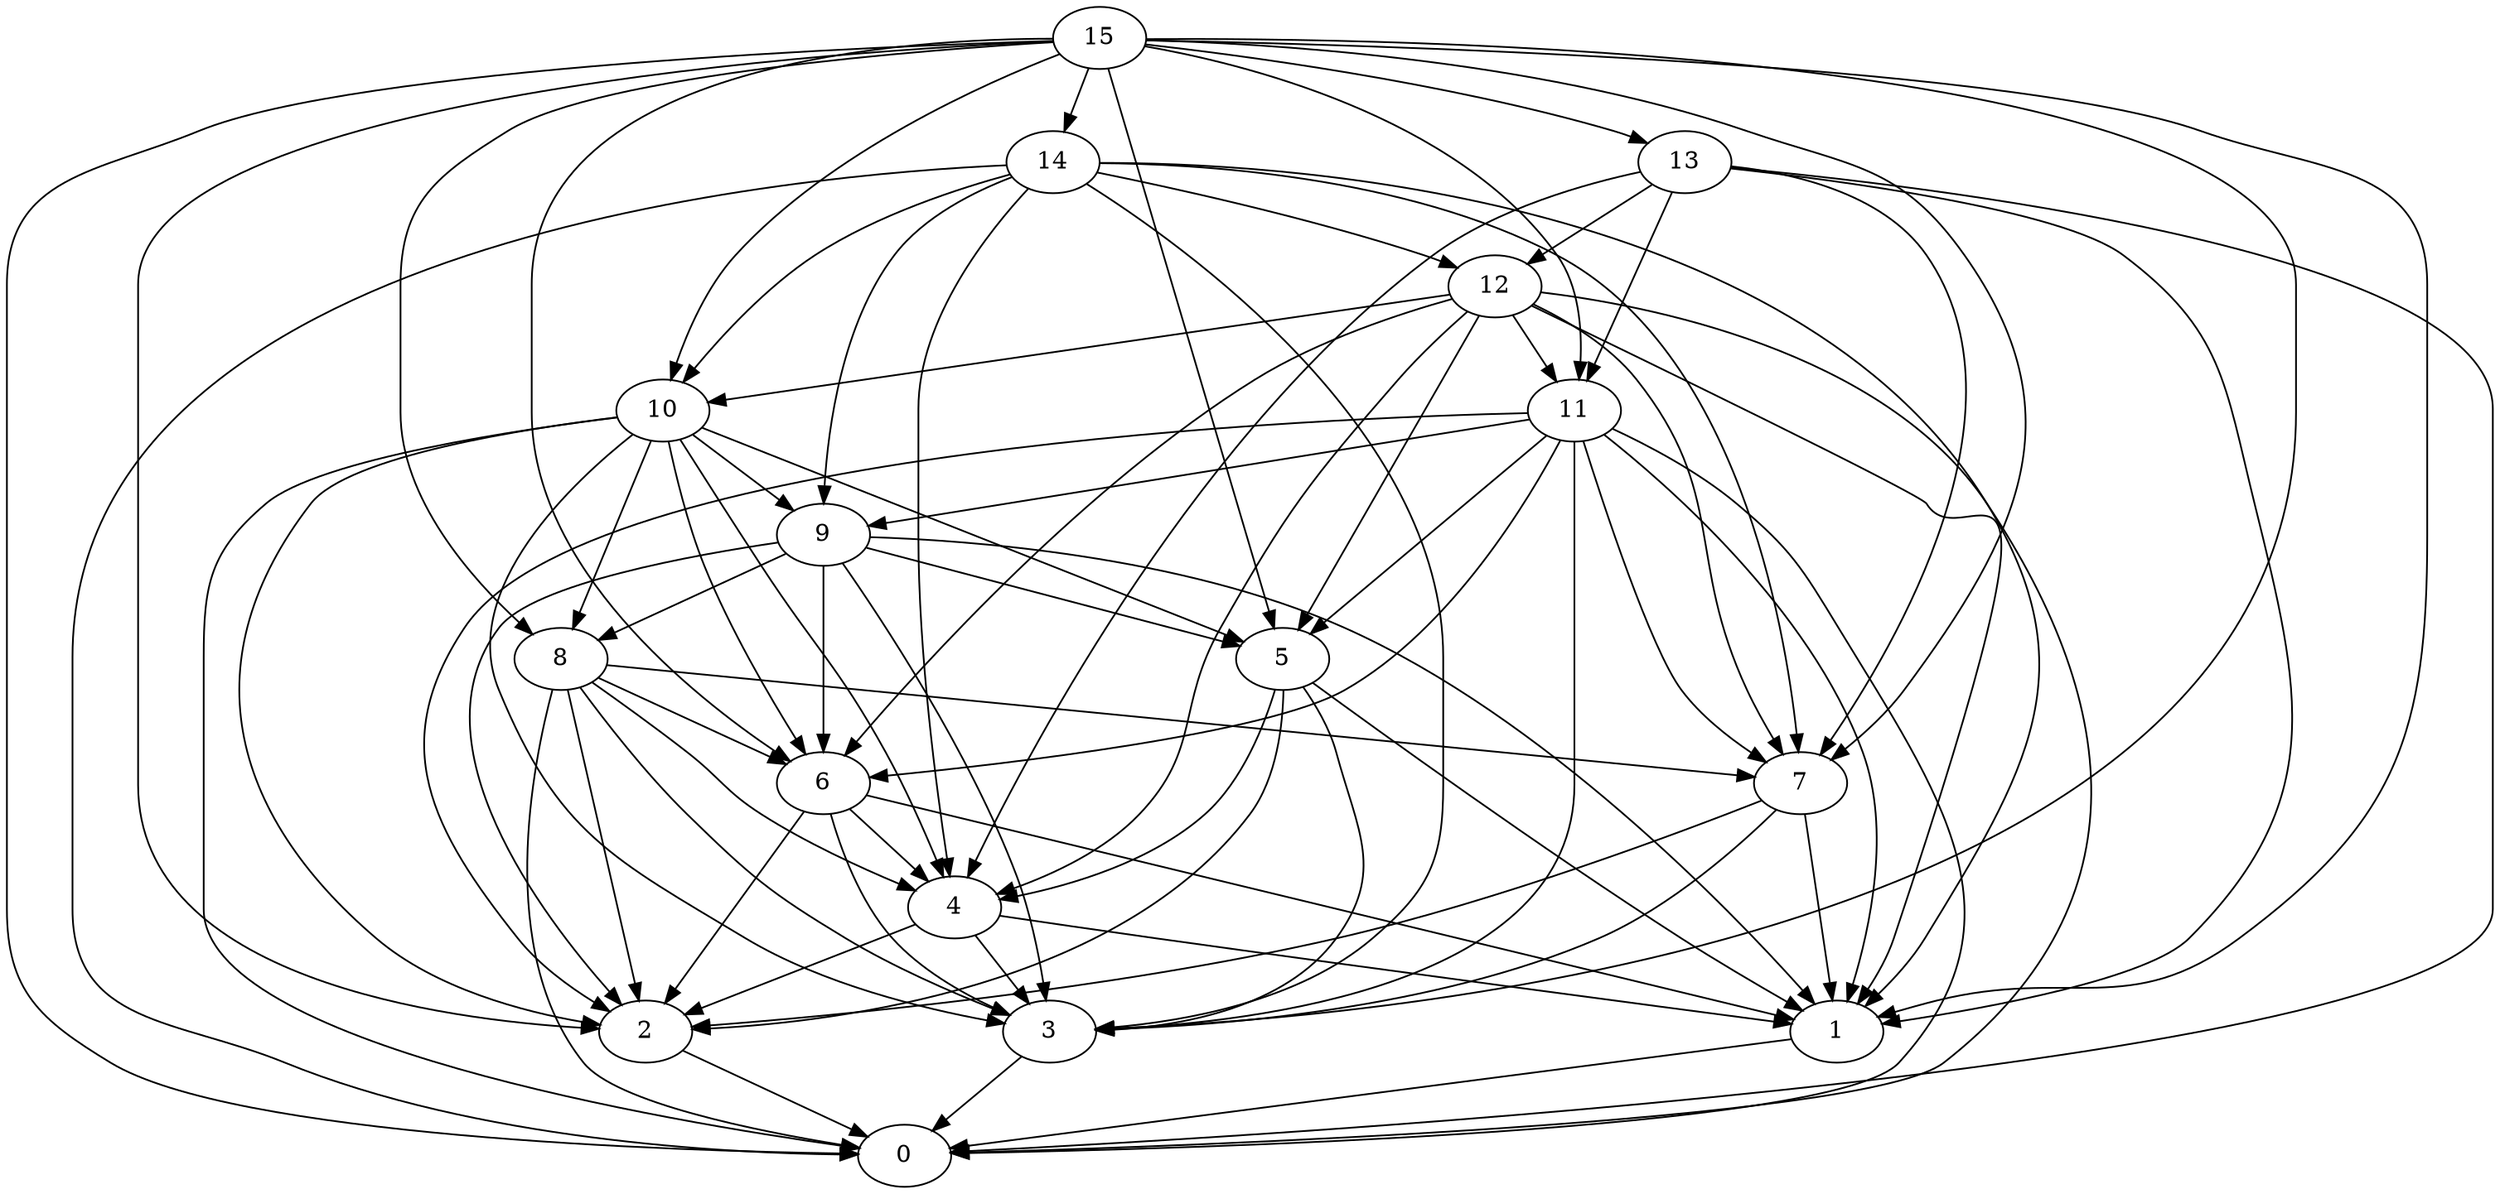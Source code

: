 digraph "Random_Nodes_16_Density_4.94_CCR_0.10_WeightType_Random#1" {
	graph ["Duplicate states"=0,
		GraphType=Random,
		"Max states in OPEN"=0,
		Modes="120000ms; topo-ordered tasks, ; Pruning: task equivalence, fixed order ready list, ; F-value: ; Optimisation: best schedule length (\
SL) optimisation on equal, ",
		NumberOfTasks=16,
		"Pruned using list schedule length"=1,
		"States removed from OPEN"=0,
		TargetSystem="Homogeneous-2",
		"Time to schedule (ms)"=97,
		"Total idle time"=1646,
		"Total schedule length"=3180,
		"Total sequential time"=4240,
		"Total states created"=2
	];
	15	["Finish time"=106,
		Processor=0,
		"Start time"=0,
		Weight=106];
	14	["Finish time"=636,
		Processor=0,
		"Start time"=106,
		Weight=530];
	15 -> 14	[Weight=6];
	13	["Finish time"=214,
		Processor=1,
		"Start time"=108,
		Weight=106];
	15 -> 13	[Weight=2];
	10	["Finish time"=1431,
		Processor=0,
		"Start time"=954,
		Weight=477];
	15 -> 10	[Weight=6];
	11	["Finish time"=1120,
		Processor=1,
		"Start time"=961,
		Weight=159];
	15 -> 11	[Weight=7];
	8	["Finish time"=1802,
		Processor=0,
		"Start time"=1643,
		Weight=159];
	15 -> 8	[Weight=9];
	5	["Finish time"=1967,
		Processor=1,
		"Start time"=1649,
		Weight=318];
	15 -> 5	[Weight=6];
	6	["Finish time"=2067,
		Processor=0,
		"Start time"=1802,
		Weight=265];
	15 -> 6	[Weight=8];
	7	["Finish time"=2073,
		Processor=1,
		"Start time"=1967,
		Weight=106];
	15 -> 7	[Weight=2];
	2	["Finish time"=2809,
		Processor=0,
		"Start time"=2332,
		Weight=477];
	15 -> 2	[Weight=2];
	1	["Finish time"=2547,
		Processor=1,
		"Start time"=2335,
		Weight=212];
	15 -> 1	[Weight=5];
	3	["Finish time"=2706,
		Processor=1,
		"Start time"=2547,
		Weight=159];
	15 -> 3	[Weight=6];
	0	["Finish time"=3180,
		Processor=0,
		"Start time"=2809,
		Weight=371];
	15 -> 0	[Weight=3];
	12	["Finish time"=954,
		Processor=0,
		"Start time"=636,
		Weight=318];
	14 -> 12	[Weight=4];
	14 -> 10	[Weight=7];
	9	["Finish time"=1643,
		Processor=0,
		"Start time"=1431,
		Weight=212];
	14 -> 9	[Weight=2];
	4	["Finish time"=2332,
		Processor=0,
		"Start time"=2067,
		Weight=265];
	14 -> 4	[Weight=2];
	14 -> 7	[Weight=10];
	14 -> 1	[Weight=2];
	14 -> 3	[Weight=2];
	14 -> 0	[Weight=2];
	13 -> 12	[Weight=6];
	13 -> 11	[Weight=4];
	13 -> 4	[Weight=3];
	13 -> 7	[Weight=5];
	13 -> 1	[Weight=9];
	13 -> 0	[Weight=10];
	12 -> 10	[Weight=4];
	12 -> 11	[Weight=7];
	12 -> 5	[Weight=6];
	12 -> 6	[Weight=9];
	12 -> 4	[Weight=9];
	12 -> 7	[Weight=3];
	12 -> 1	[Weight=9];
	12 -> 0	[Weight=6];
	10 -> 9	[Weight=3];
	10 -> 8	[Weight=8];
	10 -> 5	[Weight=9];
	10 -> 6	[Weight=9];
	10 -> 4	[Weight=3];
	10 -> 2	[Weight=2];
	10 -> 3	[Weight=7];
	10 -> 0	[Weight=2];
	11 -> 9	[Weight=5];
	11 -> 5	[Weight=7];
	11 -> 6	[Weight=6];
	11 -> 7	[Weight=4];
	11 -> 2	[Weight=4];
	11 -> 1	[Weight=2];
	11 -> 3	[Weight=5];
	11 -> 0	[Weight=2];
	9 -> 8	[Weight=3];
	9 -> 5	[Weight=6];
	9 -> 6	[Weight=4];
	9 -> 2	[Weight=9];
	9 -> 1	[Weight=8];
	9 -> 3	[Weight=7];
	8 -> 6	[Weight=3];
	8 -> 4	[Weight=9];
	8 -> 7	[Weight=2];
	8 -> 2	[Weight=8];
	8 -> 3	[Weight=7];
	8 -> 0	[Weight=6];
	5 -> 4	[Weight=4];
	5 -> 2	[Weight=5];
	5 -> 1	[Weight=5];
	5 -> 3	[Weight=6];
	6 -> 4	[Weight=7];
	6 -> 2	[Weight=8];
	6 -> 1	[Weight=7];
	6 -> 3	[Weight=3];
	4 -> 2	[Weight=2];
	4 -> 1	[Weight=3];
	4 -> 3	[Weight=3];
	7 -> 2	[Weight=2];
	7 -> 1	[Weight=6];
	7 -> 3	[Weight=10];
	2 -> 0	[Weight=6];
	1 -> 0	[Weight=5];
	3 -> 0	[Weight=9];
}
